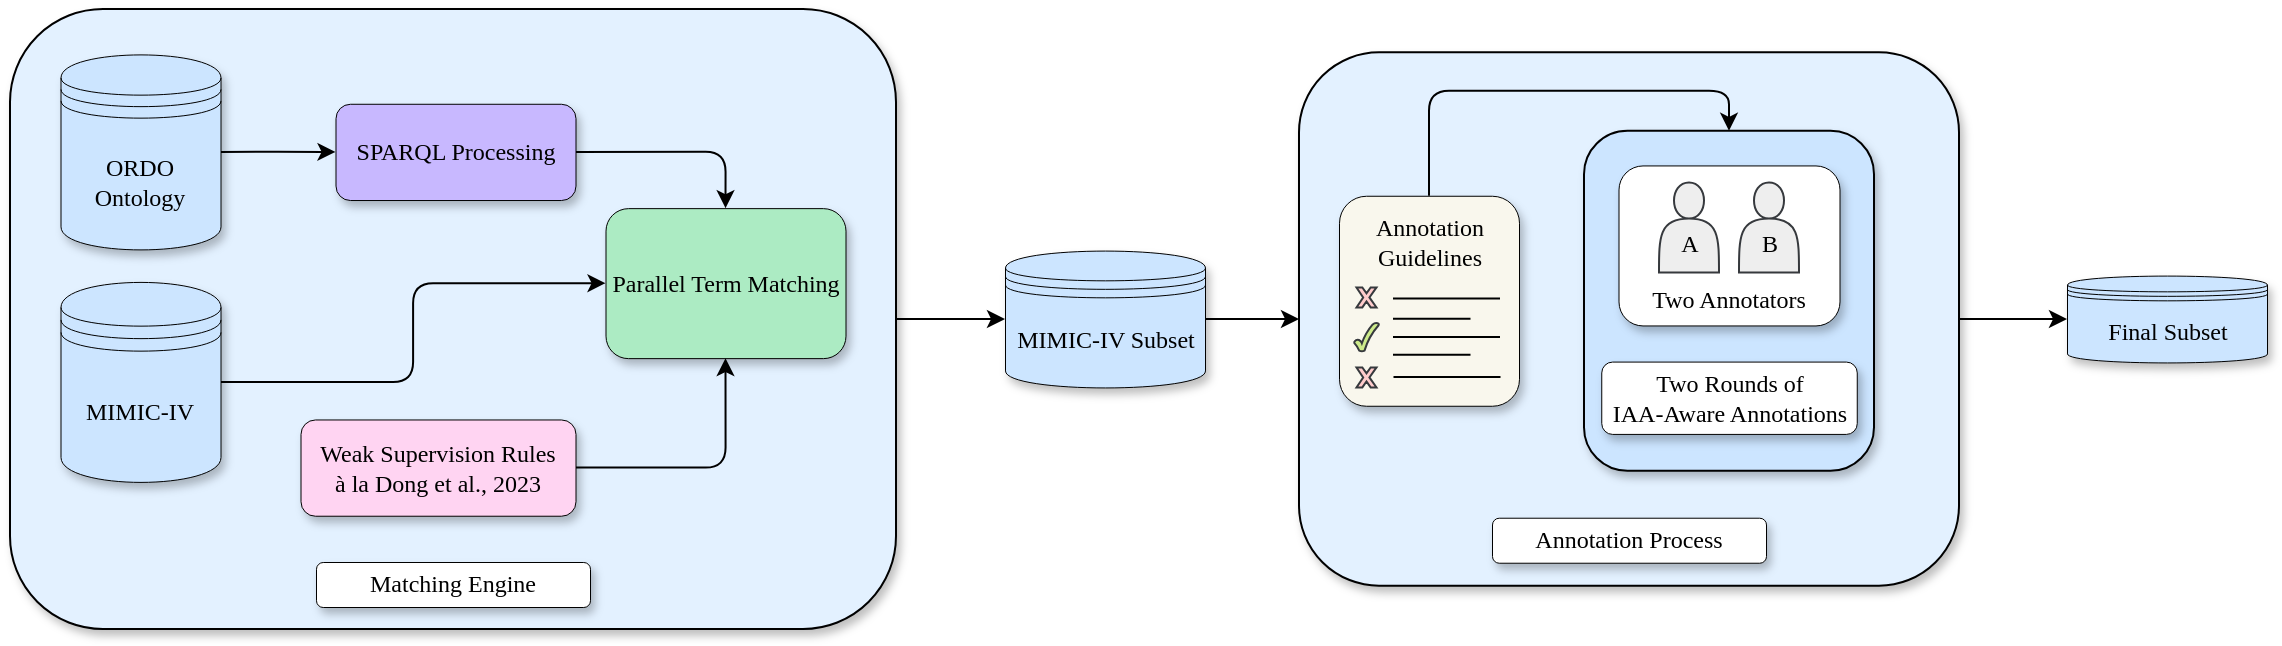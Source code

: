 <mxfile version="21.6.5" type="device">
  <diagram name="Page-1" id="msqjQD5EW5xsd1GT00Ly">
    <mxGraphModel dx="750" dy="1168" grid="1" gridSize="10" guides="1" tooltips="1" connect="1" arrows="1" fold="1" page="1" pageScale="1" pageWidth="850" pageHeight="1100" math="0" shadow="0">
      <root>
        <mxCell id="0" />
        <mxCell id="1" parent="0" />
        <mxCell id="i3ZK8VEa1icawQo8iLAI-37" style="edgeStyle=orthogonalEdgeStyle;rounded=0;orthogonalLoop=1;jettySize=auto;html=1;exitX=1;exitY=0.5;exitDx=0;exitDy=0;entryX=0;entryY=0.5;entryDx=0;entryDy=0;" parent="1" source="bSWF4oOUkGgmCG99WGxA-21" target="bSWF4oOUkGgmCG99WGxA-30" edge="1">
          <mxGeometry relative="1" as="geometry" />
        </mxCell>
        <mxCell id="bSWF4oOUkGgmCG99WGxA-21" value="" style="rounded=1;whiteSpace=wrap;html=1;fillColor=#E3F1FF;strokeColor=#000000;shadow=1;" parent="1" vertex="1">
          <mxGeometry x="40" y="485.5" width="443" height="310" as="geometry" />
        </mxCell>
        <mxCell id="44jSjKUCLiIzwBJKCwdd-6" style="edgeStyle=orthogonalEdgeStyle;rounded=1;orthogonalLoop=1;jettySize=auto;html=1;exitX=1;exitY=0.5;exitDx=0;exitDy=0;entryX=0;entryY=0.5;entryDx=0;entryDy=0;" parent="1" source="bSWF4oOUkGgmCG99WGxA-22" target="44jSjKUCLiIzwBJKCwdd-2" edge="1">
          <mxGeometry relative="1" as="geometry" />
        </mxCell>
        <mxCell id="bSWF4oOUkGgmCG99WGxA-22" value="&lt;font color=&quot;#000000&quot; face=&quot;Comic Neue&quot;&gt;MIMIC-IV&lt;/font&gt;" style="shape=datastore;whiteSpace=wrap;html=1;shadow=1;fontStyle=0;strokeWidth=0.5;fillColor=#cce5ff;strokeColor=#000000;" parent="1" vertex="1">
          <mxGeometry x="65.25" y="621.95" width="80" height="100" as="geometry" />
        </mxCell>
        <mxCell id="44jSjKUCLiIzwBJKCwdd-4" style="edgeStyle=orthogonalEdgeStyle;rounded=0;orthogonalLoop=1;jettySize=auto;html=1;exitX=1;exitY=0.5;exitDx=0;exitDy=0;" parent="1" source="bSWF4oOUkGgmCG99WGxA-24" target="44jSjKUCLiIzwBJKCwdd-3" edge="1">
          <mxGeometry relative="1" as="geometry" />
        </mxCell>
        <mxCell id="bSWF4oOUkGgmCG99WGxA-24" value="&lt;font color=&quot;#000000&quot; data-font-src=&quot;https://fonts.googleapis.com/css?family=Comic+Neue&quot; face=&quot;Comic Neue&quot;&gt;ORDO&lt;br&gt;Ontology&lt;/font&gt;" style="shape=datastore;whiteSpace=wrap;html=1;shadow=1;fillColor=#cce5ff;strokeColor=#000000;strokeWidth=0.5;" parent="1" vertex="1">
          <mxGeometry x="65.25" y="508.2" width="80" height="97.5" as="geometry" />
        </mxCell>
        <mxCell id="GejhwIrvKGc9RxpqlBLe-3" style="edgeStyle=orthogonalEdgeStyle;rounded=0;orthogonalLoop=1;jettySize=auto;html=1;exitX=1;exitY=0.5;exitDx=0;exitDy=0;entryX=0;entryY=0.5;entryDx=0;entryDy=0;" parent="1" source="bSWF4oOUkGgmCG99WGxA-30" target="pp-5m8UVQTDZ82F4YCKo-4" edge="1">
          <mxGeometry relative="1" as="geometry" />
        </mxCell>
        <mxCell id="bSWF4oOUkGgmCG99WGxA-30" value="&lt;font face=&quot;Comic Neue&quot;&gt;&lt;font color=&quot;#000000&quot;&gt;MIMIC-IV Subset&lt;/font&gt;&lt;br&gt;&lt;/font&gt;" style="shape=datastore;whiteSpace=wrap;html=1;shadow=1;strokeWidth=0.5;fillColor=#cce5ff;strokeColor=#000000;" parent="1" vertex="1">
          <mxGeometry x="537.5" y="606.29" width="100" height="68.43" as="geometry" />
        </mxCell>
        <mxCell id="5rCoUwJIOFsVF5jnwrq--2" value="&lt;font style=&quot;font-size: 12px;&quot; face=&quot;Comic Neue&quot;&gt;Matching Engine&lt;/font&gt;" style="rounded=1;whiteSpace=wrap;html=1;strokeWidth=0.5;shadow=1;" parent="1" vertex="1">
          <mxGeometry x="193" y="762" width="137" height="22.5" as="geometry" />
        </mxCell>
        <mxCell id="44jSjKUCLiIzwBJKCwdd-2" value="Parallel Term Matching" style="rounded=1;whiteSpace=wrap;html=1;fillColor=#ACEBC3;strokeColor=#000000;strokeWidth=0.5;glass=0;shadow=1;fontFamily=Comic Neue;fontSource=https%3A%2F%2Ffonts.googleapis.com%2Fcss%3Ffamily%3DComic%2BNeue;fontStyle=0" parent="1" vertex="1">
          <mxGeometry x="337.75" y="585.07" width="120" height="75" as="geometry" />
        </mxCell>
        <mxCell id="44jSjKUCLiIzwBJKCwdd-5" style="edgeStyle=orthogonalEdgeStyle;rounded=1;orthogonalLoop=1;jettySize=auto;html=1;exitX=1;exitY=0.5;exitDx=0;exitDy=0;entryX=0.5;entryY=0;entryDx=0;entryDy=0;" parent="1" source="44jSjKUCLiIzwBJKCwdd-3" target="44jSjKUCLiIzwBJKCwdd-2" edge="1">
          <mxGeometry relative="1" as="geometry" />
        </mxCell>
        <mxCell id="44jSjKUCLiIzwBJKCwdd-3" value="&lt;font color=&quot;#000000&quot;&gt;SPARQL Processing&lt;/font&gt;" style="rounded=1;whiteSpace=wrap;html=1;fillColor=#C8B8FF;strokeColor=#000000;strokeWidth=0.5;glass=0;shadow=1;fontFamily=Comic Neue;fontSource=https%3A%2F%2Ffonts.googleapis.com%2Fcss%3Ffamily%3DComic%2BNeue;fontStyle=0;fontColor=#ffffff;" parent="1" vertex="1">
          <mxGeometry x="202.75" y="532.89" width="120" height="48.12" as="geometry" />
        </mxCell>
        <mxCell id="i3ZK8VEa1icawQo8iLAI-10" value="&lt;font face=&quot;Comic Neue&quot;&gt;&lt;font color=&quot;#000000&quot;&gt;Final Subset&lt;/font&gt;&lt;br&gt;&lt;/font&gt;" style="shape=datastore;whiteSpace=wrap;html=1;shadow=1;strokeWidth=0.5;fillColor=#cce5ff;strokeColor=#000000;" parent="1" vertex="1">
          <mxGeometry x="1068.5" y="618.79" width="100" height="43.43" as="geometry" />
        </mxCell>
        <mxCell id="GejhwIrvKGc9RxpqlBLe-6" style="edgeStyle=orthogonalEdgeStyle;rounded=0;orthogonalLoop=1;jettySize=auto;html=1;exitX=1;exitY=0.5;exitDx=0;exitDy=0;entryX=0;entryY=0.5;entryDx=0;entryDy=0;" parent="1" source="pp-5m8UVQTDZ82F4YCKo-4" target="i3ZK8VEa1icawQo8iLAI-10" edge="1">
          <mxGeometry relative="1" as="geometry" />
        </mxCell>
        <mxCell id="pp-5m8UVQTDZ82F4YCKo-4" value="" style="rounded=1;whiteSpace=wrap;html=1;fillColor=#E3F1FF;strokeColor=#000000;shadow=1;" parent="1" vertex="1">
          <mxGeometry x="684.5" y="507.17" width="330" height="266.66" as="geometry" />
        </mxCell>
        <mxCell id="pp-5m8UVQTDZ82F4YCKo-5" value="&lt;font style=&quot;font-size: 12px;&quot; face=&quot;Comic Neue&quot;&gt;Annotation Process&lt;/font&gt;" style="rounded=1;whiteSpace=wrap;html=1;strokeWidth=0.5;shadow=1;" parent="1" vertex="1">
          <mxGeometry x="781" y="739.86" width="137" height="22.5" as="geometry" />
        </mxCell>
        <mxCell id="pp-5m8UVQTDZ82F4YCKo-6" value="" style="rounded=1;whiteSpace=wrap;html=1;fillColor=#cce5ff;strokeColor=#000000;shadow=1;" parent="1" vertex="1">
          <mxGeometry x="827" y="546.38" width="145" height="170" as="geometry" />
        </mxCell>
        <mxCell id="pp-5m8UVQTDZ82F4YCKo-7" value="&lt;font style=&quot;font-size: 12px;&quot; face=&quot;Comic Neue&quot;&gt;Two Rounds of&lt;br&gt;IAA-Aware Annotations&lt;br&gt;&lt;/font&gt;" style="rounded=1;whiteSpace=wrap;html=1;strokeWidth=0.5;shadow=1;" parent="1" vertex="1">
          <mxGeometry x="835.63" y="661.79" width="127.75" height="36.17" as="geometry" />
        </mxCell>
        <mxCell id="pp-5m8UVQTDZ82F4YCKo-8" value="" style="rounded=1;whiteSpace=wrap;html=1;strokeWidth=0.5;glass=0;shadow=1;strokeColor=#000000;" parent="1" vertex="1">
          <mxGeometry x="844.25" y="563.72" width="110.5" height="80" as="geometry" />
        </mxCell>
        <mxCell id="pp-5m8UVQTDZ82F4YCKo-9" value="&lt;font data-font-src=&quot;https://fonts.googleapis.com/css?family=Comic+Neue&quot; face=&quot;Comic Neue&quot;&gt;&lt;br&gt;A&lt;/font&gt;" style="shape=actor;whiteSpace=wrap;html=1;fillColor=#eeeeee;strokeColor=#36393d;" parent="1" vertex="1">
          <mxGeometry x="864.5" y="572.29" width="30" height="45" as="geometry" />
        </mxCell>
        <mxCell id="pp-5m8UVQTDZ82F4YCKo-10" value="&lt;font data-font-src=&quot;https://fonts.googleapis.com/css?family=Comic+Neue&quot; face=&quot;Comic Neue&quot;&gt;&lt;br&gt;B&lt;/font&gt;" style="shape=actor;whiteSpace=wrap;html=1;fillColor=#eeeeee;strokeColor=#36393d;" parent="1" vertex="1">
          <mxGeometry x="904.5" y="572.29" width="30" height="45" as="geometry" />
        </mxCell>
        <mxCell id="pp-5m8UVQTDZ82F4YCKo-11" value="Two Annotators" style="text;html=1;strokeColor=none;fillColor=none;align=center;verticalAlign=middle;whiteSpace=wrap;rounded=0;fontFamily=Comic Neue;fontSource=https%3A%2F%2Ffonts.googleapis.com%2Fcss%3Ffamily%3DComic%2BNeue;" parent="1" vertex="1">
          <mxGeometry x="852.0" y="615.72" width="95" height="30" as="geometry" />
        </mxCell>
        <mxCell id="GejhwIrvKGc9RxpqlBLe-5" style="edgeStyle=orthogonalEdgeStyle;rounded=1;orthogonalLoop=1;jettySize=auto;html=1;exitX=0.5;exitY=0;exitDx=0;exitDy=0;entryX=0.5;entryY=0;entryDx=0;entryDy=0;" parent="1" source="pp-5m8UVQTDZ82F4YCKo-12" target="pp-5m8UVQTDZ82F4YCKo-6" edge="1">
          <mxGeometry relative="1" as="geometry" />
        </mxCell>
        <mxCell id="pp-5m8UVQTDZ82F4YCKo-12" value="&lt;font data-font-src=&quot;https://fonts.googleapis.com/css?family=Comic+Neue&quot; face=&quot;Comic Neue&quot;&gt;Annotation Guidelines&lt;br&gt;&lt;br&gt;&lt;br&gt;&lt;br&gt;&lt;br&gt;&lt;/font&gt;" style="rounded=1;whiteSpace=wrap;html=1;shadow=1;fontStyle=0;fillColor=#f9f7ed;strokeColor=#000000;strokeWidth=0.5;" parent="1" vertex="1">
          <mxGeometry x="704.5" y="578.88" width="90" height="105" as="geometry" />
        </mxCell>
        <mxCell id="GejhwIrvKGc9RxpqlBLe-11" style="edgeStyle=orthogonalEdgeStyle;rounded=1;orthogonalLoop=1;jettySize=auto;html=1;exitX=1;exitY=0.5;exitDx=0;exitDy=0;entryX=0.5;entryY=1;entryDx=0;entryDy=0;" parent="1" source="GejhwIrvKGc9RxpqlBLe-1" target="44jSjKUCLiIzwBJKCwdd-2" edge="1">
          <mxGeometry relative="1" as="geometry" />
        </mxCell>
        <mxCell id="GejhwIrvKGc9RxpqlBLe-1" value="&lt;font color=&quot;#000000&quot;&gt;Weak Supervision Rules&lt;br&gt;à la Dong et al., 2023&lt;/font&gt;" style="rounded=1;whiteSpace=wrap;html=1;fillColor=#FFD4F2;strokeColor=#000000;strokeWidth=0.5;glass=0;shadow=1;fontFamily=Comic Neue;fontSource=https%3A%2F%2Ffonts.googleapis.com%2Fcss%3Ffamily%3DComic%2BNeue;fontStyle=0;" parent="1" vertex="1">
          <mxGeometry x="185.25" y="690.74" width="137.5" height="48.12" as="geometry" />
        </mxCell>
        <mxCell id="m8N0sq1PeGTfy-VQiYK0-5" value="" style="verticalLabelPosition=bottom;verticalAlign=top;html=1;shape=mxgraph.basic.tick;fillColor=#cdeb8b;strokeColor=#36393d;" parent="1" vertex="1">
          <mxGeometry x="712.07" y="642.36" width="12.37" height="14.36" as="geometry" />
        </mxCell>
        <mxCell id="m8N0sq1PeGTfy-VQiYK0-6" value="" style="verticalLabelPosition=bottom;verticalAlign=top;html=1;shape=mxgraph.basic.x;fillColor=#ffcccc;strokeColor=#36393d;" parent="1" vertex="1">
          <mxGeometry x="713.25" y="624.72" width="10" height="10" as="geometry" />
        </mxCell>
        <mxCell id="m8N0sq1PeGTfy-VQiYK0-13" value="" style="verticalLabelPosition=bottom;verticalAlign=top;html=1;shape=mxgraph.basic.x;fillColor=#ffcccc;strokeColor=#36393d;" parent="1" vertex="1">
          <mxGeometry x="713.25" y="664.72" width="10" height="10" as="geometry" />
        </mxCell>
        <mxCell id="m8N0sq1PeGTfy-VQiYK0-21" value="" style="endArrow=none;html=1;rounded=0;" parent="1" edge="1">
          <mxGeometry width="50" height="50" relative="1" as="geometry">
            <mxPoint x="731.75" y="669.48" as="sourcePoint" />
            <mxPoint x="785.25" y="669.48" as="targetPoint" />
          </mxGeometry>
        </mxCell>
        <mxCell id="m8N0sq1PeGTfy-VQiYK0-22" value="" style="endArrow=none;html=1;rounded=0;" parent="1" edge="1">
          <mxGeometry width="50" height="50" relative="1" as="geometry">
            <mxPoint x="731.5" y="649.46" as="sourcePoint" />
            <mxPoint x="785" y="649.46" as="targetPoint" />
          </mxGeometry>
        </mxCell>
        <mxCell id="m8N0sq1PeGTfy-VQiYK0-23" value="" style="endArrow=none;html=1;rounded=0;" parent="1" edge="1">
          <mxGeometry width="50" height="50" relative="1" as="geometry">
            <mxPoint x="731.5" y="630.28" as="sourcePoint" />
            <mxPoint x="785" y="630.28" as="targetPoint" />
          </mxGeometry>
        </mxCell>
        <mxCell id="m8N0sq1PeGTfy-VQiYK0-27" value="" style="endArrow=none;html=1;rounded=0;" parent="1" edge="1">
          <mxGeometry width="50" height="50" relative="1" as="geometry">
            <mxPoint x="731.5" y="640.36" as="sourcePoint" />
            <mxPoint x="770.25" y="640.36" as="targetPoint" />
          </mxGeometry>
        </mxCell>
        <mxCell id="m8N0sq1PeGTfy-VQiYK0-28" value="" style="endArrow=none;html=1;rounded=0;" parent="1" edge="1">
          <mxGeometry width="50" height="50" relative="1" as="geometry">
            <mxPoint x="731.5" y="658.36" as="sourcePoint" />
            <mxPoint x="770.25" y="658.36" as="targetPoint" />
          </mxGeometry>
        </mxCell>
      </root>
    </mxGraphModel>
  </diagram>
</mxfile>
